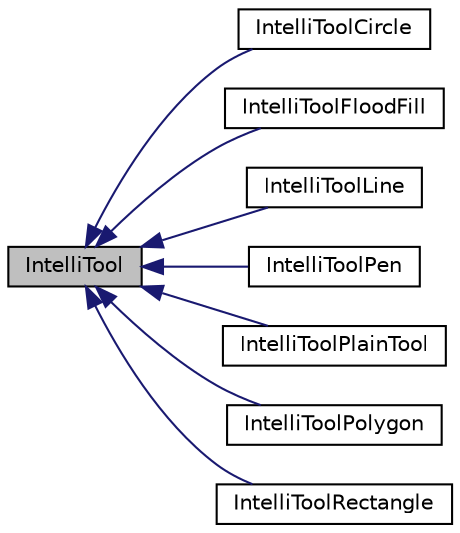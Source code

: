 digraph "IntelliTool"
{
 // LATEX_PDF_SIZE
  edge [fontname="Helvetica",fontsize="10",labelfontname="Helvetica",labelfontsize="10"];
  node [fontname="Helvetica",fontsize="10",shape=record];
  rankdir="LR";
  Node1 [label="IntelliTool",height=0.2,width=0.4,color="black", fillcolor="grey75", style="filled", fontcolor="black",tooltip="An abstract class that manages the basic events, like mouse clicks or scrolls events."];
  Node1 -> Node2 [dir="back",color="midnightblue",fontsize="10",style="solid",fontname="Helvetica"];
  Node2 [label="IntelliToolCircle",height=0.2,width=0.4,color="black", fillcolor="white", style="filled",URL="$class_intelli_tool_circle.html",tooltip="The IntelliToolCircle class represents a tool to draw a circle."];
  Node1 -> Node3 [dir="back",color="midnightblue",fontsize="10",style="solid",fontname="Helvetica"];
  Node3 [label="IntelliToolFloodFill",height=0.2,width=0.4,color="black", fillcolor="white", style="filled",URL="$class_intelli_tool_flood_fill.html",tooltip="The IntelliToolFloodFill class represents a tool to flood FIll a certian area."];
  Node1 -> Node4 [dir="back",color="midnightblue",fontsize="10",style="solid",fontname="Helvetica"];
  Node4 [label="IntelliToolLine",height=0.2,width=0.4,color="black", fillcolor="white", style="filled",URL="$class_intelli_tool_line.html",tooltip="The IntelliToolFloodFill class represents a tool to draw a line."];
  Node1 -> Node5 [dir="back",color="midnightblue",fontsize="10",style="solid",fontname="Helvetica"];
  Node5 [label="IntelliToolPen",height=0.2,width=0.4,color="black", fillcolor="white", style="filled",URL="$class_intelli_tool_pen.html",tooltip="The IntelliToolPen class represents a tool to draw a line."];
  Node1 -> Node6 [dir="back",color="midnightblue",fontsize="10",style="solid",fontname="Helvetica"];
  Node6 [label="IntelliToolPlainTool",height=0.2,width=0.4,color="black", fillcolor="white", style="filled",URL="$class_intelli_tool_plain_tool.html",tooltip="The IntelliToolPlainTool class represents a tool to fill the whole canvas with one color."];
  Node1 -> Node7 [dir="back",color="midnightblue",fontsize="10",style="solid",fontname="Helvetica"];
  Node7 [label="IntelliToolPolygon",height=0.2,width=0.4,color="black", fillcolor="white", style="filled",URL="$class_intelli_tool_polygon.html",tooltip="The IntelliToolPolygon managed the Drawing of Polygonforms."];
  Node1 -> Node8 [dir="back",color="midnightblue",fontsize="10",style="solid",fontname="Helvetica"];
  Node8 [label="IntelliToolRectangle",height=0.2,width=0.4,color="black", fillcolor="white", style="filled",URL="$class_intelli_tool_rectangle.html",tooltip="The IntelliToolRectangle class represents a tool to draw a rectangle."];
}

